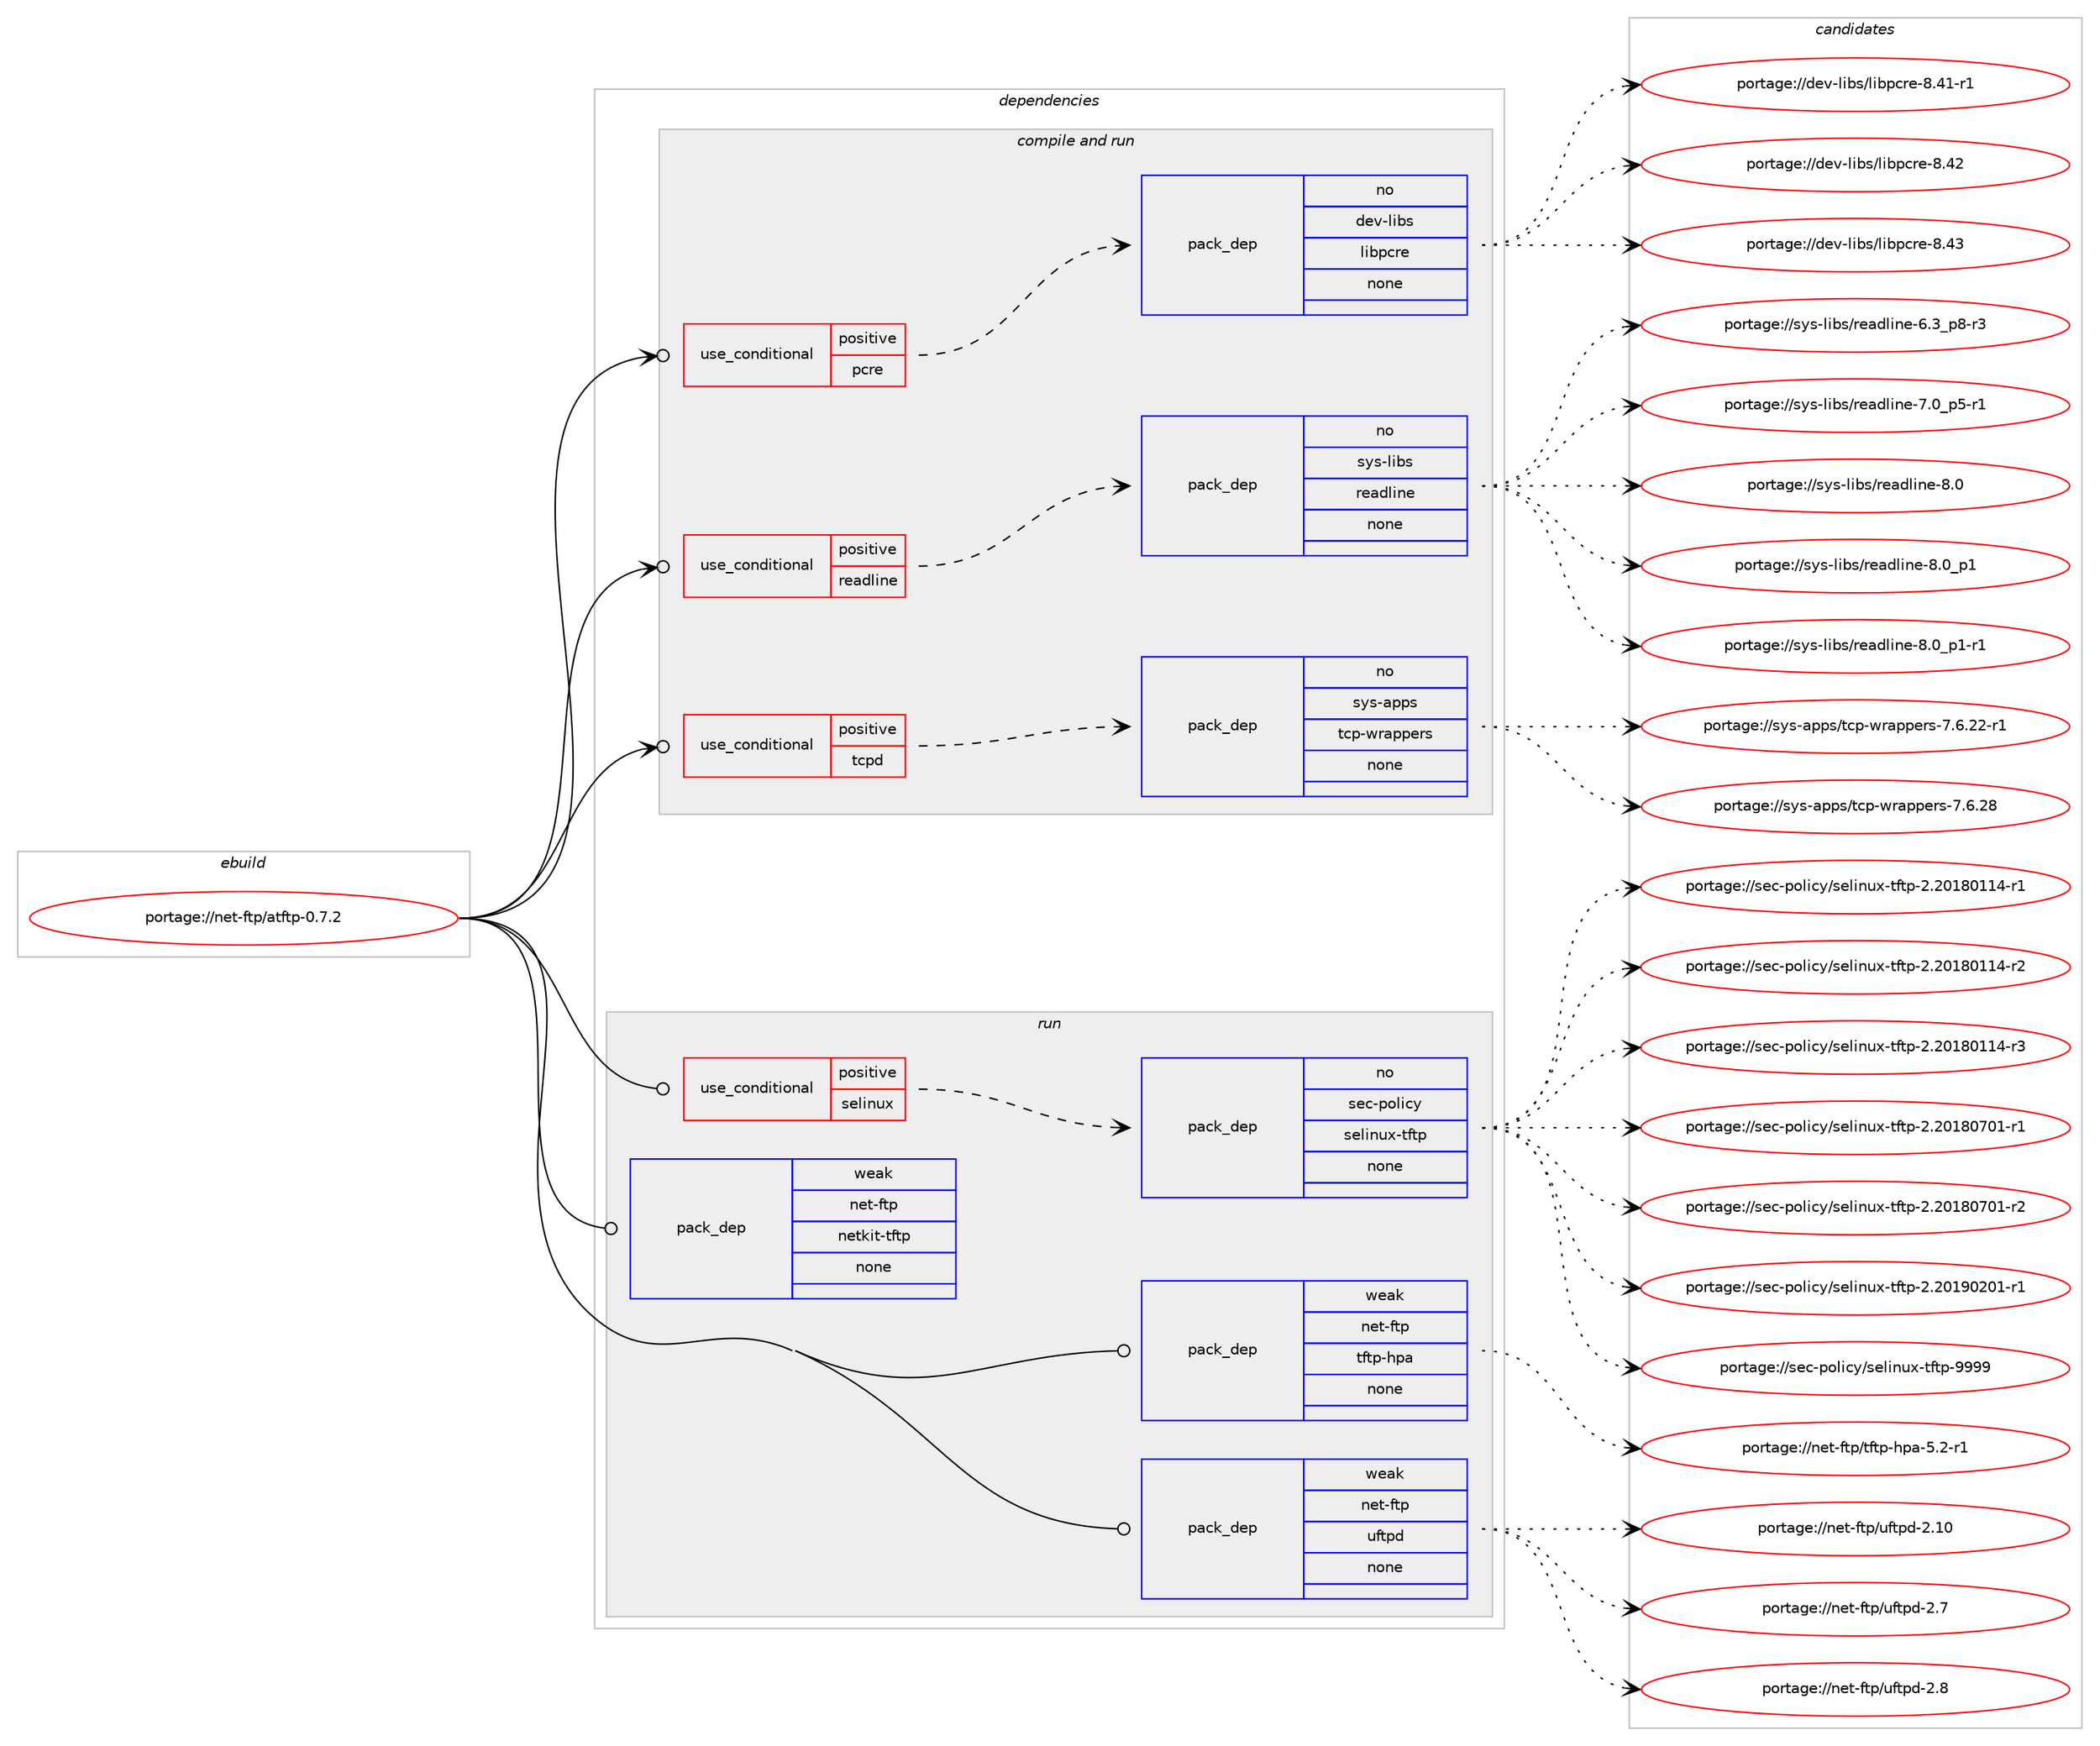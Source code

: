 digraph prolog {

# *************
# Graph options
# *************

newrank=true;
concentrate=true;
compound=true;
graph [rankdir=LR,fontname=Helvetica,fontsize=10,ranksep=1.5];#, ranksep=2.5, nodesep=0.2];
edge  [arrowhead=vee];
node  [fontname=Helvetica,fontsize=10];

# **********
# The ebuild
# **********

subgraph cluster_leftcol {
color=gray;
rank=same;
label=<<i>ebuild</i>>;
id [label="portage://net-ftp/atftp-0.7.2", color=red, width=4, href="../net-ftp/atftp-0.7.2.svg"];
}

# ****************
# The dependencies
# ****************

subgraph cluster_midcol {
color=gray;
label=<<i>dependencies</i>>;
subgraph cluster_compile {
fillcolor="#eeeeee";
style=filled;
label=<<i>compile</i>>;
}
subgraph cluster_compileandrun {
fillcolor="#eeeeee";
style=filled;
label=<<i>compile and run</i>>;
subgraph cond88464 {
dependency353911 [label=<<TABLE BORDER="0" CELLBORDER="1" CELLSPACING="0" CELLPADDING="4"><TR><TD ROWSPAN="3" CELLPADDING="10">use_conditional</TD></TR><TR><TD>positive</TD></TR><TR><TD>pcre</TD></TR></TABLE>>, shape=none, color=red];
subgraph pack259598 {
dependency353912 [label=<<TABLE BORDER="0" CELLBORDER="1" CELLSPACING="0" CELLPADDING="4" WIDTH="220"><TR><TD ROWSPAN="6" CELLPADDING="30">pack_dep</TD></TR><TR><TD WIDTH="110">no</TD></TR><TR><TD>dev-libs</TD></TR><TR><TD>libpcre</TD></TR><TR><TD>none</TD></TR><TR><TD></TD></TR></TABLE>>, shape=none, color=blue];
}
dependency353911:e -> dependency353912:w [weight=20,style="dashed",arrowhead="vee"];
}
id:e -> dependency353911:w [weight=20,style="solid",arrowhead="odotvee"];
subgraph cond88465 {
dependency353913 [label=<<TABLE BORDER="0" CELLBORDER="1" CELLSPACING="0" CELLPADDING="4"><TR><TD ROWSPAN="3" CELLPADDING="10">use_conditional</TD></TR><TR><TD>positive</TD></TR><TR><TD>readline</TD></TR></TABLE>>, shape=none, color=red];
subgraph pack259599 {
dependency353914 [label=<<TABLE BORDER="0" CELLBORDER="1" CELLSPACING="0" CELLPADDING="4" WIDTH="220"><TR><TD ROWSPAN="6" CELLPADDING="30">pack_dep</TD></TR><TR><TD WIDTH="110">no</TD></TR><TR><TD>sys-libs</TD></TR><TR><TD>readline</TD></TR><TR><TD>none</TD></TR><TR><TD></TD></TR></TABLE>>, shape=none, color=blue];
}
dependency353913:e -> dependency353914:w [weight=20,style="dashed",arrowhead="vee"];
}
id:e -> dependency353913:w [weight=20,style="solid",arrowhead="odotvee"];
subgraph cond88466 {
dependency353915 [label=<<TABLE BORDER="0" CELLBORDER="1" CELLSPACING="0" CELLPADDING="4"><TR><TD ROWSPAN="3" CELLPADDING="10">use_conditional</TD></TR><TR><TD>positive</TD></TR><TR><TD>tcpd</TD></TR></TABLE>>, shape=none, color=red];
subgraph pack259600 {
dependency353916 [label=<<TABLE BORDER="0" CELLBORDER="1" CELLSPACING="0" CELLPADDING="4" WIDTH="220"><TR><TD ROWSPAN="6" CELLPADDING="30">pack_dep</TD></TR><TR><TD WIDTH="110">no</TD></TR><TR><TD>sys-apps</TD></TR><TR><TD>tcp-wrappers</TD></TR><TR><TD>none</TD></TR><TR><TD></TD></TR></TABLE>>, shape=none, color=blue];
}
dependency353915:e -> dependency353916:w [weight=20,style="dashed",arrowhead="vee"];
}
id:e -> dependency353915:w [weight=20,style="solid",arrowhead="odotvee"];
}
subgraph cluster_run {
fillcolor="#eeeeee";
style=filled;
label=<<i>run</i>>;
subgraph cond88467 {
dependency353917 [label=<<TABLE BORDER="0" CELLBORDER="1" CELLSPACING="0" CELLPADDING="4"><TR><TD ROWSPAN="3" CELLPADDING="10">use_conditional</TD></TR><TR><TD>positive</TD></TR><TR><TD>selinux</TD></TR></TABLE>>, shape=none, color=red];
subgraph pack259601 {
dependency353918 [label=<<TABLE BORDER="0" CELLBORDER="1" CELLSPACING="0" CELLPADDING="4" WIDTH="220"><TR><TD ROWSPAN="6" CELLPADDING="30">pack_dep</TD></TR><TR><TD WIDTH="110">no</TD></TR><TR><TD>sec-policy</TD></TR><TR><TD>selinux-tftp</TD></TR><TR><TD>none</TD></TR><TR><TD></TD></TR></TABLE>>, shape=none, color=blue];
}
dependency353917:e -> dependency353918:w [weight=20,style="dashed",arrowhead="vee"];
}
id:e -> dependency353917:w [weight=20,style="solid",arrowhead="odot"];
subgraph pack259602 {
dependency353919 [label=<<TABLE BORDER="0" CELLBORDER="1" CELLSPACING="0" CELLPADDING="4" WIDTH="220"><TR><TD ROWSPAN="6" CELLPADDING="30">pack_dep</TD></TR><TR><TD WIDTH="110">weak</TD></TR><TR><TD>net-ftp</TD></TR><TR><TD>netkit-tftp</TD></TR><TR><TD>none</TD></TR><TR><TD></TD></TR></TABLE>>, shape=none, color=blue];
}
id:e -> dependency353919:w [weight=20,style="solid",arrowhead="odot"];
subgraph pack259603 {
dependency353920 [label=<<TABLE BORDER="0" CELLBORDER="1" CELLSPACING="0" CELLPADDING="4" WIDTH="220"><TR><TD ROWSPAN="6" CELLPADDING="30">pack_dep</TD></TR><TR><TD WIDTH="110">weak</TD></TR><TR><TD>net-ftp</TD></TR><TR><TD>tftp-hpa</TD></TR><TR><TD>none</TD></TR><TR><TD></TD></TR></TABLE>>, shape=none, color=blue];
}
id:e -> dependency353920:w [weight=20,style="solid",arrowhead="odot"];
subgraph pack259604 {
dependency353921 [label=<<TABLE BORDER="0" CELLBORDER="1" CELLSPACING="0" CELLPADDING="4" WIDTH="220"><TR><TD ROWSPAN="6" CELLPADDING="30">pack_dep</TD></TR><TR><TD WIDTH="110">weak</TD></TR><TR><TD>net-ftp</TD></TR><TR><TD>uftpd</TD></TR><TR><TD>none</TD></TR><TR><TD></TD></TR></TABLE>>, shape=none, color=blue];
}
id:e -> dependency353921:w [weight=20,style="solid",arrowhead="odot"];
}
}

# **************
# The candidates
# **************

subgraph cluster_choices {
rank=same;
color=gray;
label=<<i>candidates</i>>;

subgraph choice259598 {
color=black;
nodesep=1;
choiceportage100101118451081059811547108105981129911410145564652494511449 [label="portage://dev-libs/libpcre-8.41-r1", color=red, width=4,href="../dev-libs/libpcre-8.41-r1.svg"];
choiceportage10010111845108105981154710810598112991141014556465250 [label="portage://dev-libs/libpcre-8.42", color=red, width=4,href="../dev-libs/libpcre-8.42.svg"];
choiceportage10010111845108105981154710810598112991141014556465251 [label="portage://dev-libs/libpcre-8.43", color=red, width=4,href="../dev-libs/libpcre-8.43.svg"];
dependency353912:e -> choiceportage100101118451081059811547108105981129911410145564652494511449:w [style=dotted,weight="100"];
dependency353912:e -> choiceportage10010111845108105981154710810598112991141014556465250:w [style=dotted,weight="100"];
dependency353912:e -> choiceportage10010111845108105981154710810598112991141014556465251:w [style=dotted,weight="100"];
}
subgraph choice259599 {
color=black;
nodesep=1;
choiceportage115121115451081059811547114101971001081051101014554465195112564511451 [label="portage://sys-libs/readline-6.3_p8-r3", color=red, width=4,href="../sys-libs/readline-6.3_p8-r3.svg"];
choiceportage115121115451081059811547114101971001081051101014555464895112534511449 [label="portage://sys-libs/readline-7.0_p5-r1", color=red, width=4,href="../sys-libs/readline-7.0_p5-r1.svg"];
choiceportage1151211154510810598115471141019710010810511010145564648 [label="portage://sys-libs/readline-8.0", color=red, width=4,href="../sys-libs/readline-8.0.svg"];
choiceportage11512111545108105981154711410197100108105110101455646489511249 [label="portage://sys-libs/readline-8.0_p1", color=red, width=4,href="../sys-libs/readline-8.0_p1.svg"];
choiceportage115121115451081059811547114101971001081051101014556464895112494511449 [label="portage://sys-libs/readline-8.0_p1-r1", color=red, width=4,href="../sys-libs/readline-8.0_p1-r1.svg"];
dependency353914:e -> choiceportage115121115451081059811547114101971001081051101014554465195112564511451:w [style=dotted,weight="100"];
dependency353914:e -> choiceportage115121115451081059811547114101971001081051101014555464895112534511449:w [style=dotted,weight="100"];
dependency353914:e -> choiceportage1151211154510810598115471141019710010810511010145564648:w [style=dotted,weight="100"];
dependency353914:e -> choiceportage11512111545108105981154711410197100108105110101455646489511249:w [style=dotted,weight="100"];
dependency353914:e -> choiceportage115121115451081059811547114101971001081051101014556464895112494511449:w [style=dotted,weight="100"];
}
subgraph choice259600 {
color=black;
nodesep=1;
choiceportage115121115459711211211547116991124511911497112112101114115455546544650504511449 [label="portage://sys-apps/tcp-wrappers-7.6.22-r1", color=red, width=4,href="../sys-apps/tcp-wrappers-7.6.22-r1.svg"];
choiceportage11512111545971121121154711699112451191149711211210111411545554654465056 [label="portage://sys-apps/tcp-wrappers-7.6.28", color=red, width=4,href="../sys-apps/tcp-wrappers-7.6.28.svg"];
dependency353916:e -> choiceportage115121115459711211211547116991124511911497112112101114115455546544650504511449:w [style=dotted,weight="100"];
dependency353916:e -> choiceportage11512111545971121121154711699112451191149711211210111411545554654465056:w [style=dotted,weight="100"];
}
subgraph choice259601 {
color=black;
nodesep=1;
choiceportage115101994511211110810599121471151011081051101171204511610211611245504650484956484949524511449 [label="portage://sec-policy/selinux-tftp-2.20180114-r1", color=red, width=4,href="../sec-policy/selinux-tftp-2.20180114-r1.svg"];
choiceportage115101994511211110810599121471151011081051101171204511610211611245504650484956484949524511450 [label="portage://sec-policy/selinux-tftp-2.20180114-r2", color=red, width=4,href="../sec-policy/selinux-tftp-2.20180114-r2.svg"];
choiceportage115101994511211110810599121471151011081051101171204511610211611245504650484956484949524511451 [label="portage://sec-policy/selinux-tftp-2.20180114-r3", color=red, width=4,href="../sec-policy/selinux-tftp-2.20180114-r3.svg"];
choiceportage115101994511211110810599121471151011081051101171204511610211611245504650484956485548494511449 [label="portage://sec-policy/selinux-tftp-2.20180701-r1", color=red, width=4,href="../sec-policy/selinux-tftp-2.20180701-r1.svg"];
choiceportage115101994511211110810599121471151011081051101171204511610211611245504650484956485548494511450 [label="portage://sec-policy/selinux-tftp-2.20180701-r2", color=red, width=4,href="../sec-policy/selinux-tftp-2.20180701-r2.svg"];
choiceportage115101994511211110810599121471151011081051101171204511610211611245504650484957485048494511449 [label="portage://sec-policy/selinux-tftp-2.20190201-r1", color=red, width=4,href="../sec-policy/selinux-tftp-2.20190201-r1.svg"];
choiceportage11510199451121111081059912147115101108105110117120451161021161124557575757 [label="portage://sec-policy/selinux-tftp-9999", color=red, width=4,href="../sec-policy/selinux-tftp-9999.svg"];
dependency353918:e -> choiceportage115101994511211110810599121471151011081051101171204511610211611245504650484956484949524511449:w [style=dotted,weight="100"];
dependency353918:e -> choiceportage115101994511211110810599121471151011081051101171204511610211611245504650484956484949524511450:w [style=dotted,weight="100"];
dependency353918:e -> choiceportage115101994511211110810599121471151011081051101171204511610211611245504650484956484949524511451:w [style=dotted,weight="100"];
dependency353918:e -> choiceportage115101994511211110810599121471151011081051101171204511610211611245504650484956485548494511449:w [style=dotted,weight="100"];
dependency353918:e -> choiceportage115101994511211110810599121471151011081051101171204511610211611245504650484956485548494511450:w [style=dotted,weight="100"];
dependency353918:e -> choiceportage115101994511211110810599121471151011081051101171204511610211611245504650484957485048494511449:w [style=dotted,weight="100"];
dependency353918:e -> choiceportage11510199451121111081059912147115101108105110117120451161021161124557575757:w [style=dotted,weight="100"];
}
subgraph choice259602 {
color=black;
nodesep=1;
}
subgraph choice259603 {
color=black;
nodesep=1;
choiceportage11010111645102116112471161021161124510411297455346504511449 [label="portage://net-ftp/tftp-hpa-5.2-r1", color=red, width=4,href="../net-ftp/tftp-hpa-5.2-r1.svg"];
dependency353920:e -> choiceportage11010111645102116112471161021161124510411297455346504511449:w [style=dotted,weight="100"];
}
subgraph choice259604 {
color=black;
nodesep=1;
choiceportage11010111645102116112471171021161121004550464948 [label="portage://net-ftp/uftpd-2.10", color=red, width=4,href="../net-ftp/uftpd-2.10.svg"];
choiceportage110101116451021161124711710211611210045504655 [label="portage://net-ftp/uftpd-2.7", color=red, width=4,href="../net-ftp/uftpd-2.7.svg"];
choiceportage110101116451021161124711710211611210045504656 [label="portage://net-ftp/uftpd-2.8", color=red, width=4,href="../net-ftp/uftpd-2.8.svg"];
dependency353921:e -> choiceportage11010111645102116112471171021161121004550464948:w [style=dotted,weight="100"];
dependency353921:e -> choiceportage110101116451021161124711710211611210045504655:w [style=dotted,weight="100"];
dependency353921:e -> choiceportage110101116451021161124711710211611210045504656:w [style=dotted,weight="100"];
}
}

}
